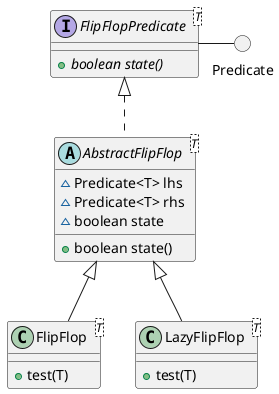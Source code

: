 @startuml
circle Predicate

interface FlipFlopPredicate<T> {
    + {abstract} boolean state()
'    + {static}  FlipFlopPredicate flipFlop(Predicate, Predicate)
'    + {static}  FlipFlopPredicate lazyFlipFlop(Predicate, Predicate)
}
abstract class AbstractFlipFlop<T> {
    ~Predicate<T> lhs
    ~Predicate<T> rhs
    ~boolean state
    +boolean state()
}
class FlipFlop<T> {
    +test(T)
}
class LazyFlipFlop<T> {
    +test(T)
}
FlipFlopPredicate - Predicate
FlipFlopPredicate <|.. AbstractFlipFlop
AbstractFlipFlop <|-- FlipFlop
AbstractFlipFlop <|-- LazyFlipFlop
@enduml
